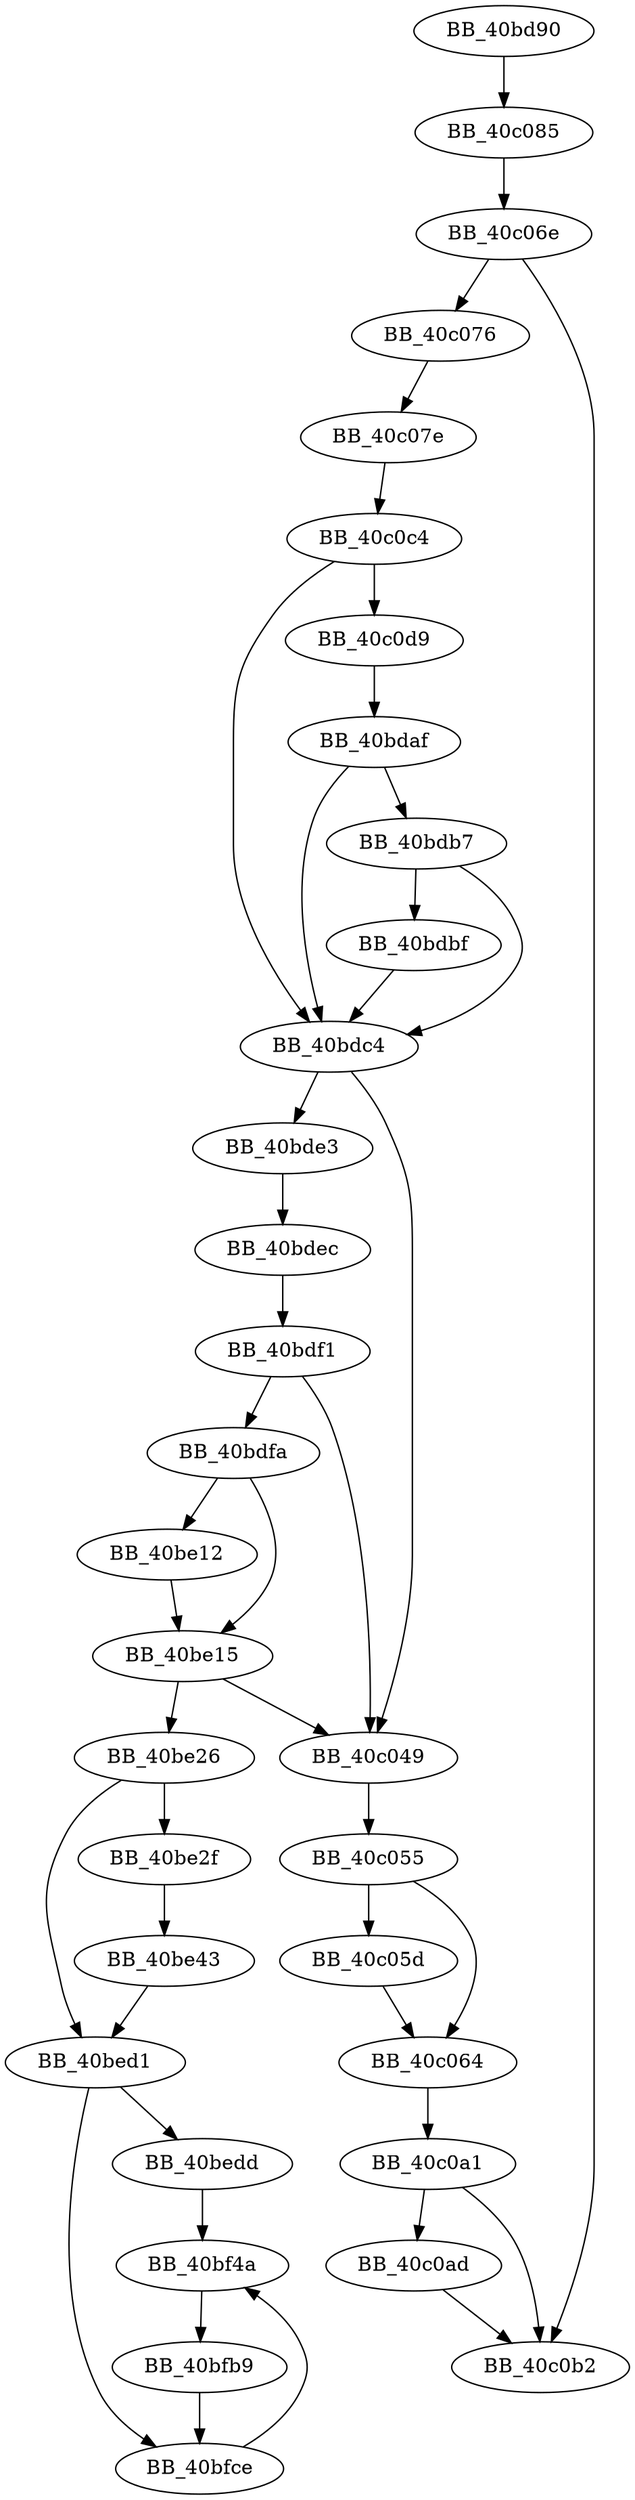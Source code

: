 DiGraph sub_40BD90{
BB_40bd90->BB_40c085
BB_40bdaf->BB_40bdb7
BB_40bdaf->BB_40bdc4
BB_40bdb7->BB_40bdbf
BB_40bdb7->BB_40bdc4
BB_40bdbf->BB_40bdc4
BB_40bdc4->BB_40bde3
BB_40bdc4->BB_40c049
BB_40bde3->BB_40bdec
BB_40bdec->BB_40bdf1
BB_40bdf1->BB_40bdfa
BB_40bdf1->BB_40c049
BB_40bdfa->BB_40be12
BB_40bdfa->BB_40be15
BB_40be12->BB_40be15
BB_40be15->BB_40be26
BB_40be15->BB_40c049
BB_40be26->BB_40be2f
BB_40be26->BB_40bed1
BB_40be2f->BB_40be43
BB_40be43->BB_40bed1
BB_40bed1->BB_40bedd
BB_40bed1->BB_40bfce
BB_40bedd->BB_40bf4a
BB_40bf4a->BB_40bfb9
BB_40bfb9->BB_40bfce
BB_40bfce->BB_40bf4a
BB_40c049->BB_40c055
BB_40c055->BB_40c05d
BB_40c055->BB_40c064
BB_40c05d->BB_40c064
BB_40c064->BB_40c0a1
BB_40c06e->BB_40c076
BB_40c06e->BB_40c0b2
BB_40c076->BB_40c07e
BB_40c07e->BB_40c0c4
BB_40c085->BB_40c06e
BB_40c0a1->BB_40c0ad
BB_40c0a1->BB_40c0b2
BB_40c0ad->BB_40c0b2
BB_40c0c4->BB_40bdc4
BB_40c0c4->BB_40c0d9
BB_40c0d9->BB_40bdaf
}
